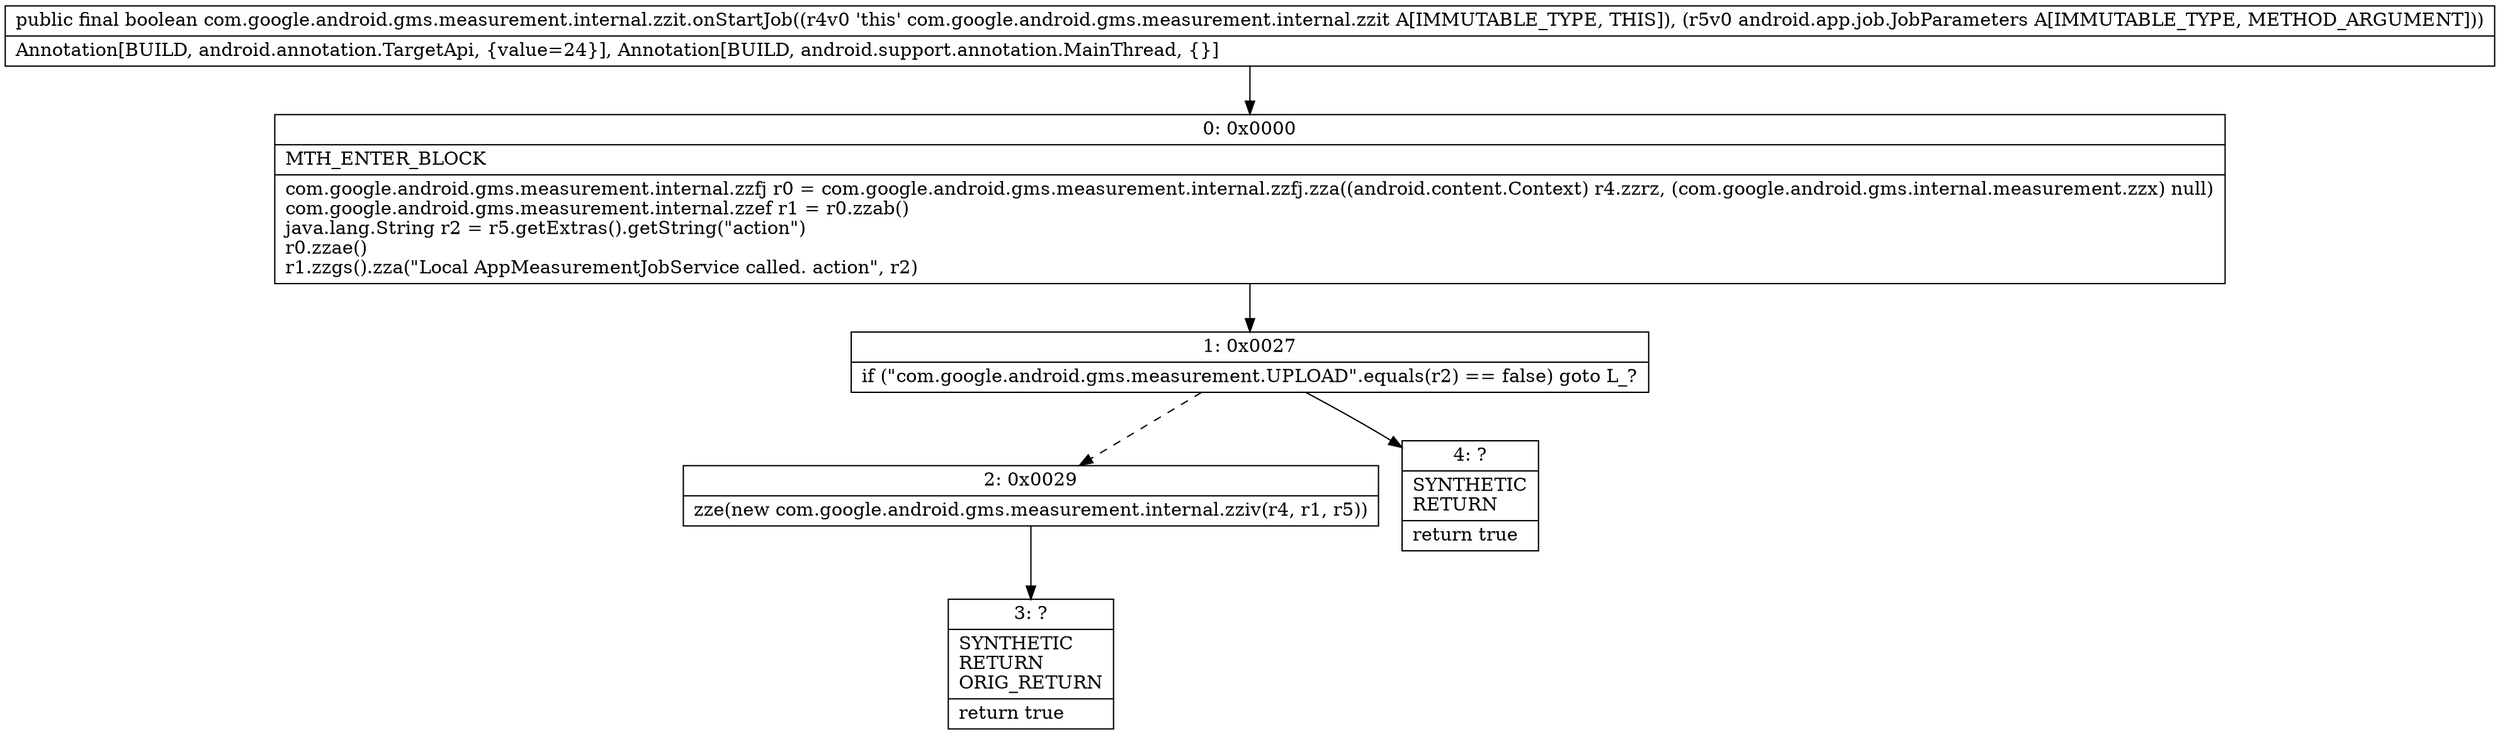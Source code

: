 digraph "CFG forcom.google.android.gms.measurement.internal.zzit.onStartJob(Landroid\/app\/job\/JobParameters;)Z" {
Node_0 [shape=record,label="{0\:\ 0x0000|MTH_ENTER_BLOCK\l|com.google.android.gms.measurement.internal.zzfj r0 = com.google.android.gms.measurement.internal.zzfj.zza((android.content.Context) r4.zzrz, (com.google.android.gms.internal.measurement.zzx) null)\lcom.google.android.gms.measurement.internal.zzef r1 = r0.zzab()\ljava.lang.String r2 = r5.getExtras().getString(\"action\")\lr0.zzae()\lr1.zzgs().zza(\"Local AppMeasurementJobService called. action\", r2)\l}"];
Node_1 [shape=record,label="{1\:\ 0x0027|if (\"com.google.android.gms.measurement.UPLOAD\".equals(r2) == false) goto L_?\l}"];
Node_2 [shape=record,label="{2\:\ 0x0029|zze(new com.google.android.gms.measurement.internal.zziv(r4, r1, r5))\l}"];
Node_3 [shape=record,label="{3\:\ ?|SYNTHETIC\lRETURN\lORIG_RETURN\l|return true\l}"];
Node_4 [shape=record,label="{4\:\ ?|SYNTHETIC\lRETURN\l|return true\l}"];
MethodNode[shape=record,label="{public final boolean com.google.android.gms.measurement.internal.zzit.onStartJob((r4v0 'this' com.google.android.gms.measurement.internal.zzit A[IMMUTABLE_TYPE, THIS]), (r5v0 android.app.job.JobParameters A[IMMUTABLE_TYPE, METHOD_ARGUMENT]))  | Annotation[BUILD, android.annotation.TargetApi, \{value=24\}], Annotation[BUILD, android.support.annotation.MainThread, \{\}]\l}"];
MethodNode -> Node_0;
Node_0 -> Node_1;
Node_1 -> Node_2[style=dashed];
Node_1 -> Node_4;
Node_2 -> Node_3;
}

